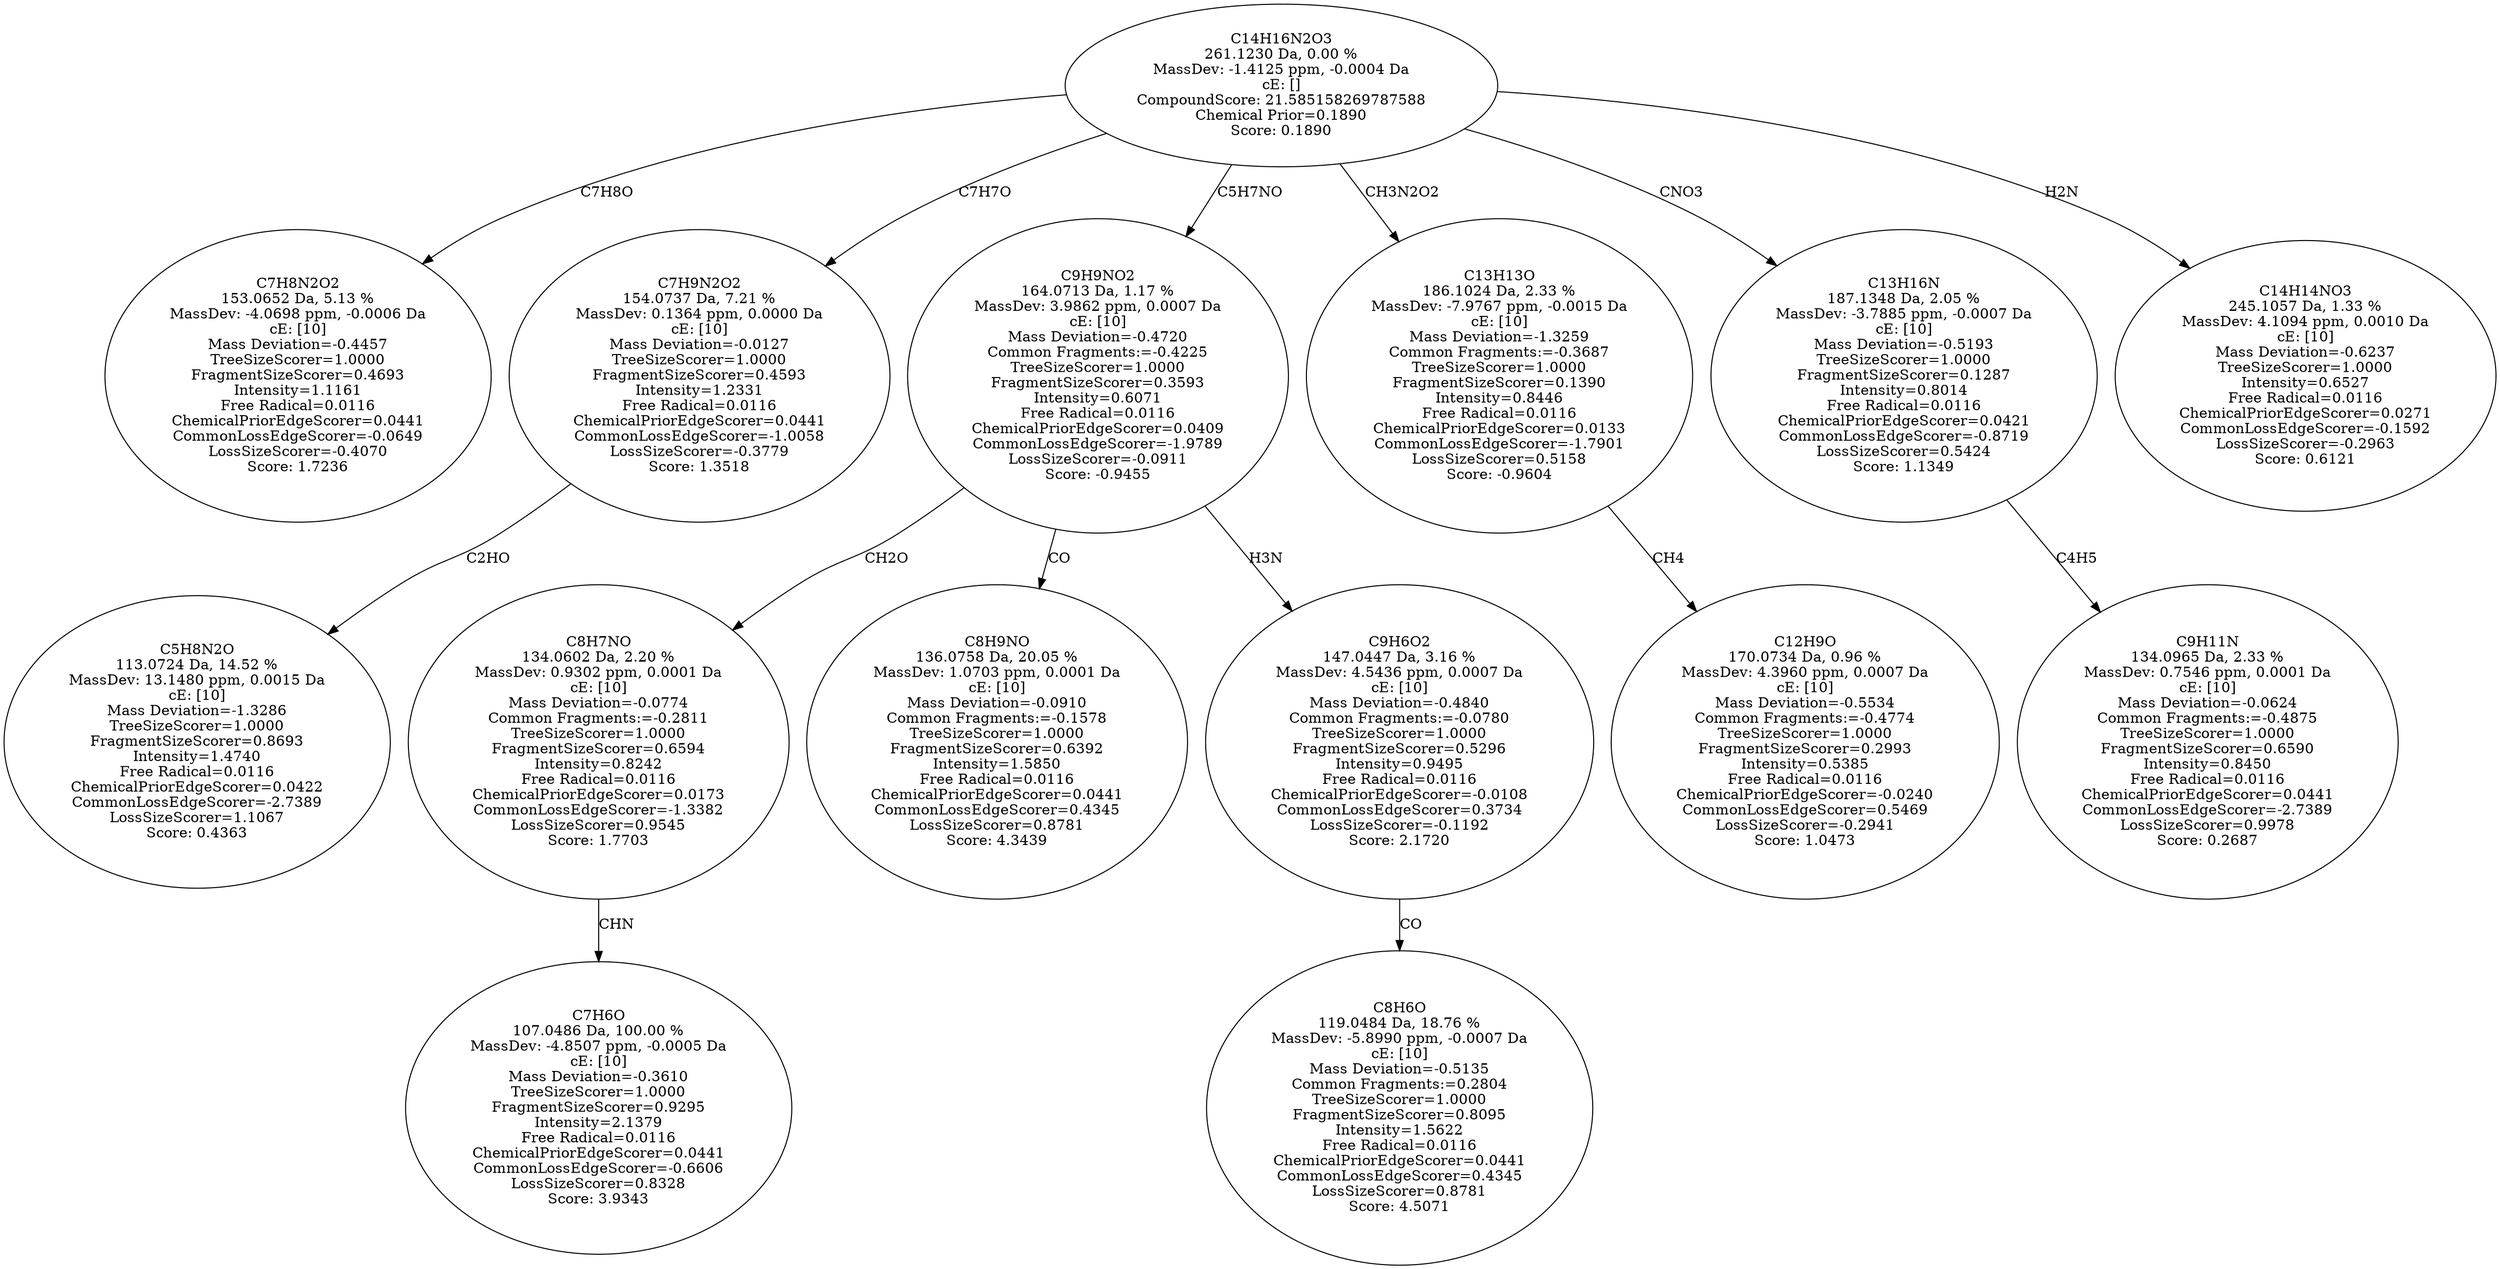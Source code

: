 strict digraph {
v1 [label="C7H8N2O2\n153.0652 Da, 5.13 %\nMassDev: -4.0698 ppm, -0.0006 Da\ncE: [10]\nMass Deviation=-0.4457\nTreeSizeScorer=1.0000\nFragmentSizeScorer=0.4693\nIntensity=1.1161\nFree Radical=0.0116\nChemicalPriorEdgeScorer=0.0441\nCommonLossEdgeScorer=-0.0649\nLossSizeScorer=-0.4070\nScore: 1.7236"];
v2 [label="C5H8N2O\n113.0724 Da, 14.52 %\nMassDev: 13.1480 ppm, 0.0015 Da\ncE: [10]\nMass Deviation=-1.3286\nTreeSizeScorer=1.0000\nFragmentSizeScorer=0.8693\nIntensity=1.4740\nFree Radical=0.0116\nChemicalPriorEdgeScorer=0.0422\nCommonLossEdgeScorer=-2.7389\nLossSizeScorer=1.1067\nScore: 0.4363"];
v3 [label="C7H9N2O2\n154.0737 Da, 7.21 %\nMassDev: 0.1364 ppm, 0.0000 Da\ncE: [10]\nMass Deviation=-0.0127\nTreeSizeScorer=1.0000\nFragmentSizeScorer=0.4593\nIntensity=1.2331\nFree Radical=0.0116\nChemicalPriorEdgeScorer=0.0441\nCommonLossEdgeScorer=-1.0058\nLossSizeScorer=-0.3779\nScore: 1.3518"];
v4 [label="C7H6O\n107.0486 Da, 100.00 %\nMassDev: -4.8507 ppm, -0.0005 Da\ncE: [10]\nMass Deviation=-0.3610\nTreeSizeScorer=1.0000\nFragmentSizeScorer=0.9295\nIntensity=2.1379\nFree Radical=0.0116\nChemicalPriorEdgeScorer=0.0441\nCommonLossEdgeScorer=-0.6606\nLossSizeScorer=0.8328\nScore: 3.9343"];
v5 [label="C8H7NO\n134.0602 Da, 2.20 %\nMassDev: 0.9302 ppm, 0.0001 Da\ncE: [10]\nMass Deviation=-0.0774\nCommon Fragments:=-0.2811\nTreeSizeScorer=1.0000\nFragmentSizeScorer=0.6594\nIntensity=0.8242\nFree Radical=0.0116\nChemicalPriorEdgeScorer=0.0173\nCommonLossEdgeScorer=-1.3382\nLossSizeScorer=0.9545\nScore: 1.7703"];
v6 [label="C8H9NO\n136.0758 Da, 20.05 %\nMassDev: 1.0703 ppm, 0.0001 Da\ncE: [10]\nMass Deviation=-0.0910\nCommon Fragments:=-0.1578\nTreeSizeScorer=1.0000\nFragmentSizeScorer=0.6392\nIntensity=1.5850\nFree Radical=0.0116\nChemicalPriorEdgeScorer=0.0441\nCommonLossEdgeScorer=0.4345\nLossSizeScorer=0.8781\nScore: 4.3439"];
v7 [label="C8H6O\n119.0484 Da, 18.76 %\nMassDev: -5.8990 ppm, -0.0007 Da\ncE: [10]\nMass Deviation=-0.5135\nCommon Fragments:=0.2804\nTreeSizeScorer=1.0000\nFragmentSizeScorer=0.8095\nIntensity=1.5622\nFree Radical=0.0116\nChemicalPriorEdgeScorer=0.0441\nCommonLossEdgeScorer=0.4345\nLossSizeScorer=0.8781\nScore: 4.5071"];
v8 [label="C9H6O2\n147.0447 Da, 3.16 %\nMassDev: 4.5436 ppm, 0.0007 Da\ncE: [10]\nMass Deviation=-0.4840\nCommon Fragments:=-0.0780\nTreeSizeScorer=1.0000\nFragmentSizeScorer=0.5296\nIntensity=0.9495\nFree Radical=0.0116\nChemicalPriorEdgeScorer=-0.0108\nCommonLossEdgeScorer=0.3734\nLossSizeScorer=-0.1192\nScore: 2.1720"];
v9 [label="C9H9NO2\n164.0713 Da, 1.17 %\nMassDev: 3.9862 ppm, 0.0007 Da\ncE: [10]\nMass Deviation=-0.4720\nCommon Fragments:=-0.4225\nTreeSizeScorer=1.0000\nFragmentSizeScorer=0.3593\nIntensity=0.6071\nFree Radical=0.0116\nChemicalPriorEdgeScorer=0.0409\nCommonLossEdgeScorer=-1.9789\nLossSizeScorer=-0.0911\nScore: -0.9455"];
v10 [label="C12H9O\n170.0734 Da, 0.96 %\nMassDev: 4.3960 ppm, 0.0007 Da\ncE: [10]\nMass Deviation=-0.5534\nCommon Fragments:=-0.4774\nTreeSizeScorer=1.0000\nFragmentSizeScorer=0.2993\nIntensity=0.5385\nFree Radical=0.0116\nChemicalPriorEdgeScorer=-0.0240\nCommonLossEdgeScorer=0.5469\nLossSizeScorer=-0.2941\nScore: 1.0473"];
v11 [label="C13H13O\n186.1024 Da, 2.33 %\nMassDev: -7.9767 ppm, -0.0015 Da\ncE: [10]\nMass Deviation=-1.3259\nCommon Fragments:=-0.3687\nTreeSizeScorer=1.0000\nFragmentSizeScorer=0.1390\nIntensity=0.8446\nFree Radical=0.0116\nChemicalPriorEdgeScorer=0.0133\nCommonLossEdgeScorer=-1.7901\nLossSizeScorer=0.5158\nScore: -0.9604"];
v12 [label="C9H11N\n134.0965 Da, 2.33 %\nMassDev: 0.7546 ppm, 0.0001 Da\ncE: [10]\nMass Deviation=-0.0624\nCommon Fragments:=-0.4875\nTreeSizeScorer=1.0000\nFragmentSizeScorer=0.6590\nIntensity=0.8450\nFree Radical=0.0116\nChemicalPriorEdgeScorer=0.0441\nCommonLossEdgeScorer=-2.7389\nLossSizeScorer=0.9978\nScore: 0.2687"];
v13 [label="C13H16N\n187.1348 Da, 2.05 %\nMassDev: -3.7885 ppm, -0.0007 Da\ncE: [10]\nMass Deviation=-0.5193\nTreeSizeScorer=1.0000\nFragmentSizeScorer=0.1287\nIntensity=0.8014\nFree Radical=0.0116\nChemicalPriorEdgeScorer=0.0421\nCommonLossEdgeScorer=-0.8719\nLossSizeScorer=0.5424\nScore: 1.1349"];
v14 [label="C14H14NO3\n245.1057 Da, 1.33 %\nMassDev: 4.1094 ppm, 0.0010 Da\ncE: [10]\nMass Deviation=-0.6237\nTreeSizeScorer=1.0000\nIntensity=0.6527\nFree Radical=0.0116\nChemicalPriorEdgeScorer=0.0271\nCommonLossEdgeScorer=-0.1592\nLossSizeScorer=-0.2963\nScore: 0.6121"];
v15 [label="C14H16N2O3\n261.1230 Da, 0.00 %\nMassDev: -1.4125 ppm, -0.0004 Da\ncE: []\nCompoundScore: 21.585158269787588\nChemical Prior=0.1890\nScore: 0.1890"];
v15 -> v1 [label="C7H8O"];
v3 -> v2 [label="C2HO"];
v15 -> v3 [label="C7H7O"];
v5 -> v4 [label="CHN"];
v9 -> v5 [label="CH2O"];
v9 -> v6 [label="CO"];
v8 -> v7 [label="CO"];
v9 -> v8 [label="H3N"];
v15 -> v9 [label="C5H7NO"];
v11 -> v10 [label="CH4"];
v15 -> v11 [label="CH3N2O2"];
v13 -> v12 [label="C4H5"];
v15 -> v13 [label="CNO3"];
v15 -> v14 [label="H2N"];
}
